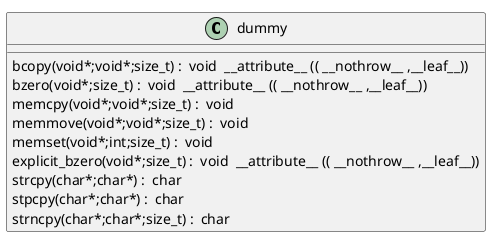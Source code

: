 @startuml
!pragma layout smetana
class dummy {
bcopy(void*;void*;size_t) :  void  __attribute__ (( __nothrow__ ,__leaf__)) [[[./../.././qc/apps/cmp.c.html#298]]]
bzero(void*;size_t) :  void  __attribute__ (( __nothrow__ ,__leaf__)) [[[./../.././qc/apps/cmp.c.html#305]]]
memcpy(void*;void*;size_t) :  void  [[[./../.././qc/apps/cmp.c.html#346]]]
memmove(void*;void*;size_t) :  void  [[[./../.././qc/apps/cmp.c.html#354]]]
memset(void*;int;size_t) :  void  [[[./../.././qc/apps/cmp.c.html#361]]]
explicit_bzero(void*;size_t) :  void  __attribute__ (( __nothrow__ ,__leaf__)) [[[./../.././qc/apps/cmp.c.html#374]]]
strcpy(char*;char*) :  char  [[[./../.././qc/apps/cmp.c.html#381]]]
stpcpy(char*;char*) :  char  [[[./../.././qc/apps/cmp.c.html#388]]]
strncpy(char*;char*;size_t) :  char  [[[./../.././qc/apps/cmp.c.html#396]]]
} 
@enduml
